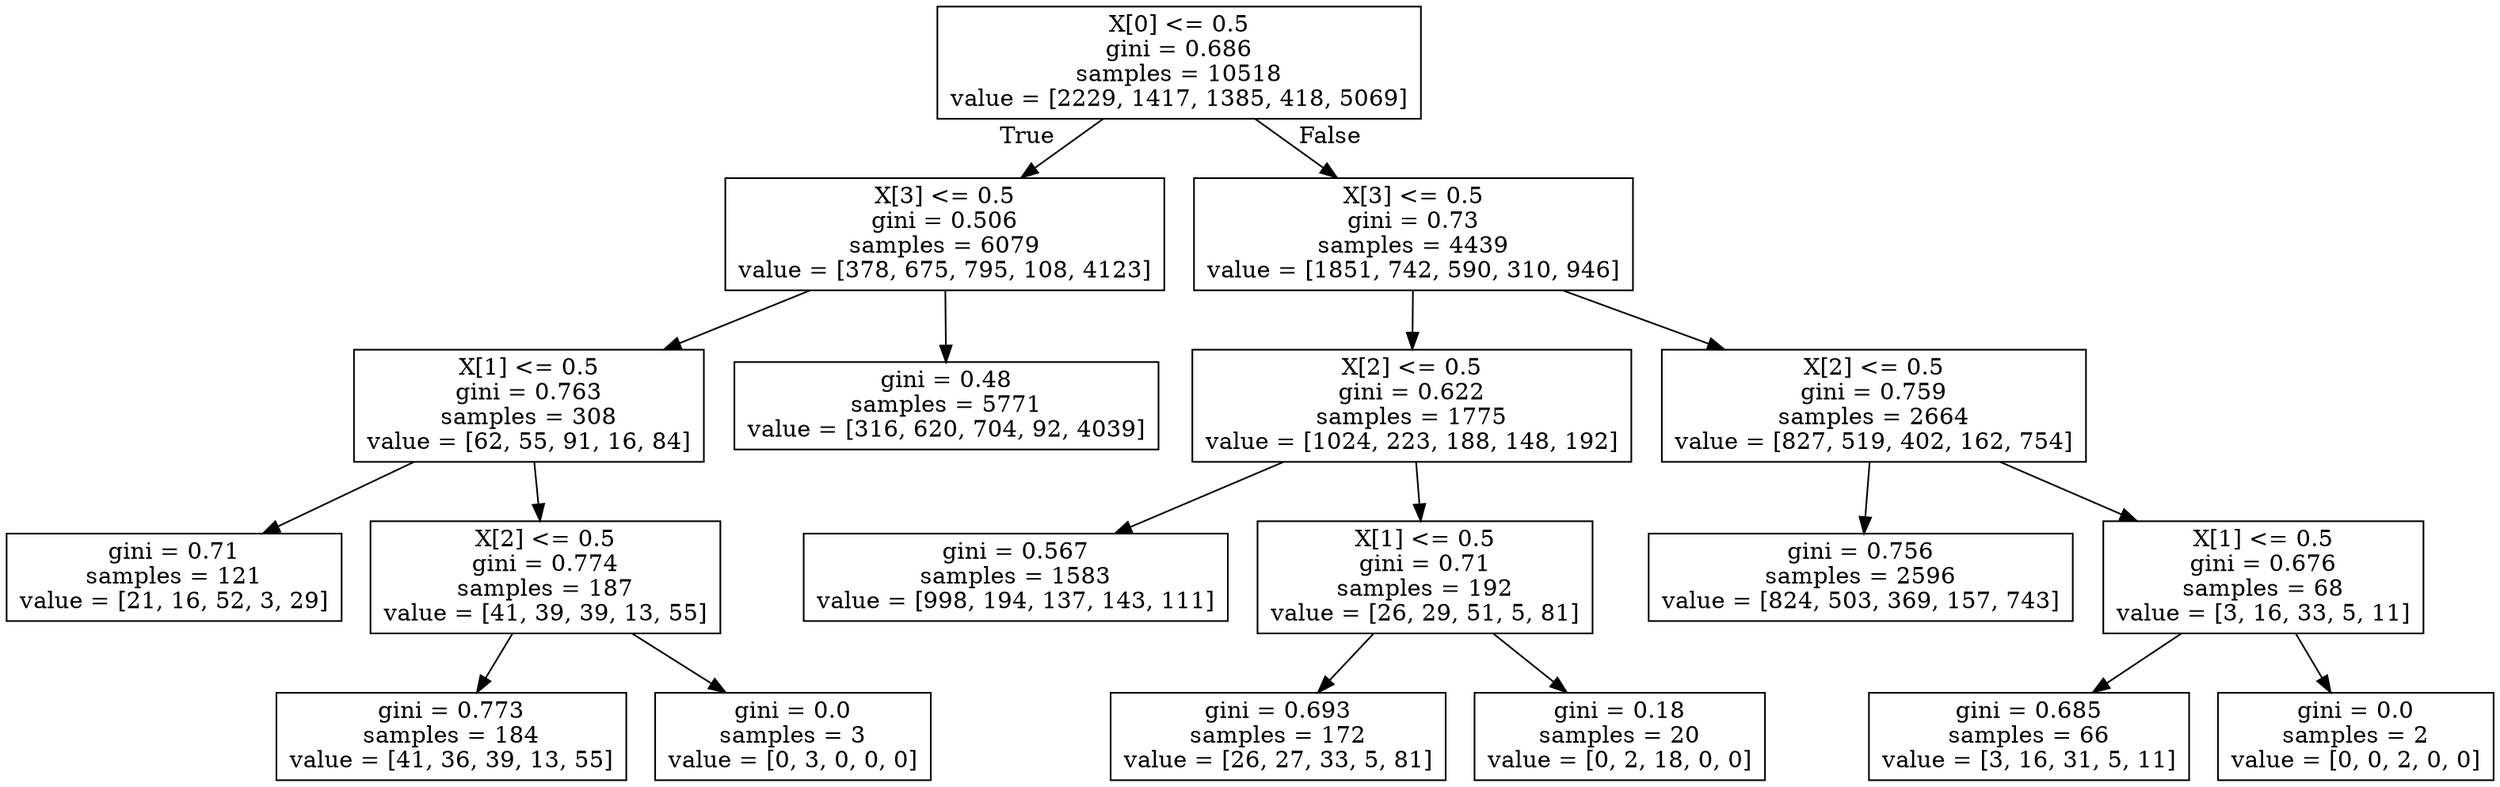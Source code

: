 digraph Tree {
node [shape=box] ;
0 [label="X[0] <= 0.5\ngini = 0.686\nsamples = 10518\nvalue = [2229, 1417, 1385, 418, 5069]"] ;
1 [label="X[3] <= 0.5\ngini = 0.506\nsamples = 6079\nvalue = [378, 675, 795, 108, 4123]"] ;
0 -> 1 [labeldistance=2.5, labelangle=45, headlabel="True"] ;
2 [label="X[1] <= 0.5\ngini = 0.763\nsamples = 308\nvalue = [62, 55, 91, 16, 84]"] ;
1 -> 2 ;
3 [label="gini = 0.71\nsamples = 121\nvalue = [21, 16, 52, 3, 29]"] ;
2 -> 3 ;
4 [label="X[2] <= 0.5\ngini = 0.774\nsamples = 187\nvalue = [41, 39, 39, 13, 55]"] ;
2 -> 4 ;
5 [label="gini = 0.773\nsamples = 184\nvalue = [41, 36, 39, 13, 55]"] ;
4 -> 5 ;
6 [label="gini = 0.0\nsamples = 3\nvalue = [0, 3, 0, 0, 0]"] ;
4 -> 6 ;
7 [label="gini = 0.48\nsamples = 5771\nvalue = [316, 620, 704, 92, 4039]"] ;
1 -> 7 ;
8 [label="X[3] <= 0.5\ngini = 0.73\nsamples = 4439\nvalue = [1851, 742, 590, 310, 946]"] ;
0 -> 8 [labeldistance=2.5, labelangle=-45, headlabel="False"] ;
9 [label="X[2] <= 0.5\ngini = 0.622\nsamples = 1775\nvalue = [1024, 223, 188, 148, 192]"] ;
8 -> 9 ;
10 [label="gini = 0.567\nsamples = 1583\nvalue = [998, 194, 137, 143, 111]"] ;
9 -> 10 ;
11 [label="X[1] <= 0.5\ngini = 0.71\nsamples = 192\nvalue = [26, 29, 51, 5, 81]"] ;
9 -> 11 ;
12 [label="gini = 0.693\nsamples = 172\nvalue = [26, 27, 33, 5, 81]"] ;
11 -> 12 ;
13 [label="gini = 0.18\nsamples = 20\nvalue = [0, 2, 18, 0, 0]"] ;
11 -> 13 ;
14 [label="X[2] <= 0.5\ngini = 0.759\nsamples = 2664\nvalue = [827, 519, 402, 162, 754]"] ;
8 -> 14 ;
15 [label="gini = 0.756\nsamples = 2596\nvalue = [824, 503, 369, 157, 743]"] ;
14 -> 15 ;
16 [label="X[1] <= 0.5\ngini = 0.676\nsamples = 68\nvalue = [3, 16, 33, 5, 11]"] ;
14 -> 16 ;
17 [label="gini = 0.685\nsamples = 66\nvalue = [3, 16, 31, 5, 11]"] ;
16 -> 17 ;
18 [label="gini = 0.0\nsamples = 2\nvalue = [0, 0, 2, 0, 0]"] ;
16 -> 18 ;
}